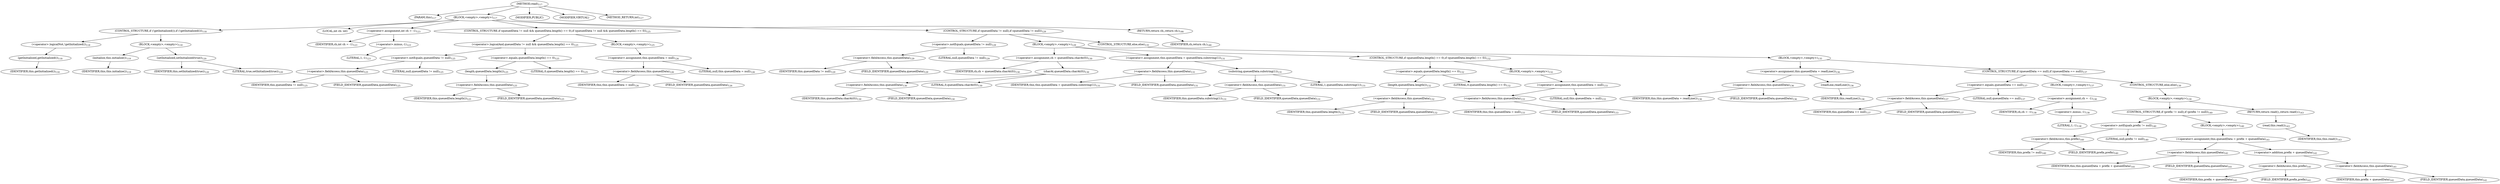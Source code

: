 digraph "read" {  
"69" [label = <(METHOD,read)<SUB>117</SUB>> ]
"8" [label = <(PARAM,this)<SUB>117</SUB>> ]
"70" [label = <(BLOCK,&lt;empty&gt;,&lt;empty&gt;)<SUB>117</SUB>> ]
"71" [label = <(CONTROL_STRUCTURE,if (!getInitialized()),if (!getInitialized()))<SUB>118</SUB>> ]
"72" [label = <(&lt;operator&gt;.logicalNot,!getInitialized())<SUB>118</SUB>> ]
"73" [label = <(getInitialized,getInitialized())<SUB>118</SUB>> ]
"7" [label = <(IDENTIFIER,this,getInitialized())<SUB>118</SUB>> ]
"74" [label = <(BLOCK,&lt;empty&gt;,&lt;empty&gt;)<SUB>118</SUB>> ]
"75" [label = <(initialize,this.initialize())<SUB>119</SUB>> ]
"9" [label = <(IDENTIFIER,this,this.initialize())<SUB>119</SUB>> ]
"76" [label = <(setInitialized,setInitialized(true))<SUB>120</SUB>> ]
"10" [label = <(IDENTIFIER,this,setInitialized(true))<SUB>120</SUB>> ]
"77" [label = <(LITERAL,true,setInitialized(true))<SUB>120</SUB>> ]
"78" [label = <(LOCAL,int ch: int)> ]
"79" [label = <(&lt;operator&gt;.assignment,int ch = -1)<SUB>123</SUB>> ]
"80" [label = <(IDENTIFIER,ch,int ch = -1)<SUB>123</SUB>> ]
"81" [label = <(&lt;operator&gt;.minus,-1)<SUB>123</SUB>> ]
"82" [label = <(LITERAL,1,-1)<SUB>123</SUB>> ]
"83" [label = <(CONTROL_STRUCTURE,if (queuedData != null &amp;&amp; queuedData.length() == 0),if (queuedData != null &amp;&amp; queuedData.length() == 0))<SUB>125</SUB>> ]
"84" [label = <(&lt;operator&gt;.logicalAnd,queuedData != null &amp;&amp; queuedData.length() == 0)<SUB>125</SUB>> ]
"85" [label = <(&lt;operator&gt;.notEquals,queuedData != null)<SUB>125</SUB>> ]
"86" [label = <(&lt;operator&gt;.fieldAccess,this.queuedData)<SUB>125</SUB>> ]
"87" [label = <(IDENTIFIER,this,queuedData != null)<SUB>125</SUB>> ]
"88" [label = <(FIELD_IDENTIFIER,queuedData,queuedData)<SUB>125</SUB>> ]
"89" [label = <(LITERAL,null,queuedData != null)<SUB>125</SUB>> ]
"90" [label = <(&lt;operator&gt;.equals,queuedData.length() == 0)<SUB>125</SUB>> ]
"91" [label = <(length,queuedData.length())<SUB>125</SUB>> ]
"92" [label = <(&lt;operator&gt;.fieldAccess,this.queuedData)<SUB>125</SUB>> ]
"93" [label = <(IDENTIFIER,this,queuedData.length())<SUB>125</SUB>> ]
"94" [label = <(FIELD_IDENTIFIER,queuedData,queuedData)<SUB>125</SUB>> ]
"95" [label = <(LITERAL,0,queuedData.length() == 0)<SUB>125</SUB>> ]
"96" [label = <(BLOCK,&lt;empty&gt;,&lt;empty&gt;)<SUB>125</SUB>> ]
"97" [label = <(&lt;operator&gt;.assignment,this.queuedData = null)<SUB>126</SUB>> ]
"98" [label = <(&lt;operator&gt;.fieldAccess,this.queuedData)<SUB>126</SUB>> ]
"99" [label = <(IDENTIFIER,this,this.queuedData = null)<SUB>126</SUB>> ]
"100" [label = <(FIELD_IDENTIFIER,queuedData,queuedData)<SUB>126</SUB>> ]
"101" [label = <(LITERAL,null,this.queuedData = null)<SUB>126</SUB>> ]
"102" [label = <(CONTROL_STRUCTURE,if (queuedData != null),if (queuedData != null))<SUB>129</SUB>> ]
"103" [label = <(&lt;operator&gt;.notEquals,queuedData != null)<SUB>129</SUB>> ]
"104" [label = <(&lt;operator&gt;.fieldAccess,this.queuedData)<SUB>129</SUB>> ]
"105" [label = <(IDENTIFIER,this,queuedData != null)<SUB>129</SUB>> ]
"106" [label = <(FIELD_IDENTIFIER,queuedData,queuedData)<SUB>129</SUB>> ]
"107" [label = <(LITERAL,null,queuedData != null)<SUB>129</SUB>> ]
"108" [label = <(BLOCK,&lt;empty&gt;,&lt;empty&gt;)<SUB>129</SUB>> ]
"109" [label = <(&lt;operator&gt;.assignment,ch = queuedData.charAt(0))<SUB>130</SUB>> ]
"110" [label = <(IDENTIFIER,ch,ch = queuedData.charAt(0))<SUB>130</SUB>> ]
"111" [label = <(charAt,queuedData.charAt(0))<SUB>130</SUB>> ]
"112" [label = <(&lt;operator&gt;.fieldAccess,this.queuedData)<SUB>130</SUB>> ]
"113" [label = <(IDENTIFIER,this,queuedData.charAt(0))<SUB>130</SUB>> ]
"114" [label = <(FIELD_IDENTIFIER,queuedData,queuedData)<SUB>130</SUB>> ]
"115" [label = <(LITERAL,0,queuedData.charAt(0))<SUB>130</SUB>> ]
"116" [label = <(&lt;operator&gt;.assignment,this.queuedData = queuedData.substring(1))<SUB>131</SUB>> ]
"117" [label = <(&lt;operator&gt;.fieldAccess,this.queuedData)<SUB>131</SUB>> ]
"118" [label = <(IDENTIFIER,this,this.queuedData = queuedData.substring(1))<SUB>131</SUB>> ]
"119" [label = <(FIELD_IDENTIFIER,queuedData,queuedData)<SUB>131</SUB>> ]
"120" [label = <(substring,queuedData.substring(1))<SUB>131</SUB>> ]
"121" [label = <(&lt;operator&gt;.fieldAccess,this.queuedData)<SUB>131</SUB>> ]
"122" [label = <(IDENTIFIER,this,queuedData.substring(1))<SUB>131</SUB>> ]
"123" [label = <(FIELD_IDENTIFIER,queuedData,queuedData)<SUB>131</SUB>> ]
"124" [label = <(LITERAL,1,queuedData.substring(1))<SUB>131</SUB>> ]
"125" [label = <(CONTROL_STRUCTURE,if (queuedData.length() == 0),if (queuedData.length() == 0))<SUB>132</SUB>> ]
"126" [label = <(&lt;operator&gt;.equals,queuedData.length() == 0)<SUB>132</SUB>> ]
"127" [label = <(length,queuedData.length())<SUB>132</SUB>> ]
"128" [label = <(&lt;operator&gt;.fieldAccess,this.queuedData)<SUB>132</SUB>> ]
"129" [label = <(IDENTIFIER,this,queuedData.length())<SUB>132</SUB>> ]
"130" [label = <(FIELD_IDENTIFIER,queuedData,queuedData)<SUB>132</SUB>> ]
"131" [label = <(LITERAL,0,queuedData.length() == 0)<SUB>132</SUB>> ]
"132" [label = <(BLOCK,&lt;empty&gt;,&lt;empty&gt;)<SUB>132</SUB>> ]
"133" [label = <(&lt;operator&gt;.assignment,this.queuedData = null)<SUB>133</SUB>> ]
"134" [label = <(&lt;operator&gt;.fieldAccess,this.queuedData)<SUB>133</SUB>> ]
"135" [label = <(IDENTIFIER,this,this.queuedData = null)<SUB>133</SUB>> ]
"136" [label = <(FIELD_IDENTIFIER,queuedData,queuedData)<SUB>133</SUB>> ]
"137" [label = <(LITERAL,null,this.queuedData = null)<SUB>133</SUB>> ]
"138" [label = <(CONTROL_STRUCTURE,else,else)<SUB>135</SUB>> ]
"139" [label = <(BLOCK,&lt;empty&gt;,&lt;empty&gt;)<SUB>135</SUB>> ]
"140" [label = <(&lt;operator&gt;.assignment,this.queuedData = readLine())<SUB>136</SUB>> ]
"141" [label = <(&lt;operator&gt;.fieldAccess,this.queuedData)<SUB>136</SUB>> ]
"142" [label = <(IDENTIFIER,this,this.queuedData = readLine())<SUB>136</SUB>> ]
"143" [label = <(FIELD_IDENTIFIER,queuedData,queuedData)<SUB>136</SUB>> ]
"144" [label = <(readLine,readLine())<SUB>136</SUB>> ]
"11" [label = <(IDENTIFIER,this,readLine())<SUB>136</SUB>> ]
"145" [label = <(CONTROL_STRUCTURE,if (queuedData == null),if (queuedData == null))<SUB>137</SUB>> ]
"146" [label = <(&lt;operator&gt;.equals,queuedData == null)<SUB>137</SUB>> ]
"147" [label = <(&lt;operator&gt;.fieldAccess,this.queuedData)<SUB>137</SUB>> ]
"148" [label = <(IDENTIFIER,this,queuedData == null)<SUB>137</SUB>> ]
"149" [label = <(FIELD_IDENTIFIER,queuedData,queuedData)<SUB>137</SUB>> ]
"150" [label = <(LITERAL,null,queuedData == null)<SUB>137</SUB>> ]
"151" [label = <(BLOCK,&lt;empty&gt;,&lt;empty&gt;)<SUB>137</SUB>> ]
"152" [label = <(&lt;operator&gt;.assignment,ch = -1)<SUB>138</SUB>> ]
"153" [label = <(IDENTIFIER,ch,ch = -1)<SUB>138</SUB>> ]
"154" [label = <(&lt;operator&gt;.minus,-1)<SUB>138</SUB>> ]
"155" [label = <(LITERAL,1,-1)<SUB>138</SUB>> ]
"156" [label = <(CONTROL_STRUCTURE,else,else)<SUB>139</SUB>> ]
"157" [label = <(BLOCK,&lt;empty&gt;,&lt;empty&gt;)<SUB>139</SUB>> ]
"158" [label = <(CONTROL_STRUCTURE,if (prefix != null),if (prefix != null))<SUB>140</SUB>> ]
"159" [label = <(&lt;operator&gt;.notEquals,prefix != null)<SUB>140</SUB>> ]
"160" [label = <(&lt;operator&gt;.fieldAccess,this.prefix)<SUB>140</SUB>> ]
"161" [label = <(IDENTIFIER,this,prefix != null)<SUB>140</SUB>> ]
"162" [label = <(FIELD_IDENTIFIER,prefix,prefix)<SUB>140</SUB>> ]
"163" [label = <(LITERAL,null,prefix != null)<SUB>140</SUB>> ]
"164" [label = <(BLOCK,&lt;empty&gt;,&lt;empty&gt;)<SUB>140</SUB>> ]
"165" [label = <(&lt;operator&gt;.assignment,this.queuedData = prefix + queuedData)<SUB>141</SUB>> ]
"166" [label = <(&lt;operator&gt;.fieldAccess,this.queuedData)<SUB>141</SUB>> ]
"167" [label = <(IDENTIFIER,this,this.queuedData = prefix + queuedData)<SUB>141</SUB>> ]
"168" [label = <(FIELD_IDENTIFIER,queuedData,queuedData)<SUB>141</SUB>> ]
"169" [label = <(&lt;operator&gt;.addition,prefix + queuedData)<SUB>141</SUB>> ]
"170" [label = <(&lt;operator&gt;.fieldAccess,this.prefix)<SUB>141</SUB>> ]
"171" [label = <(IDENTIFIER,this,prefix + queuedData)<SUB>141</SUB>> ]
"172" [label = <(FIELD_IDENTIFIER,prefix,prefix)<SUB>141</SUB>> ]
"173" [label = <(&lt;operator&gt;.fieldAccess,this.queuedData)<SUB>141</SUB>> ]
"174" [label = <(IDENTIFIER,this,prefix + queuedData)<SUB>141</SUB>> ]
"175" [label = <(FIELD_IDENTIFIER,queuedData,queuedData)<SUB>141</SUB>> ]
"176" [label = <(RETURN,return read();,return read();)<SUB>143</SUB>> ]
"177" [label = <(read,this.read())<SUB>143</SUB>> ]
"12" [label = <(IDENTIFIER,this,this.read())<SUB>143</SUB>> ]
"178" [label = <(RETURN,return ch;,return ch;)<SUB>146</SUB>> ]
"179" [label = <(IDENTIFIER,ch,return ch;)<SUB>146</SUB>> ]
"180" [label = <(MODIFIER,PUBLIC)> ]
"181" [label = <(MODIFIER,VIRTUAL)> ]
"182" [label = <(METHOD_RETURN,int)<SUB>117</SUB>> ]
  "69" -> "8" 
  "69" -> "70" 
  "69" -> "180" 
  "69" -> "181" 
  "69" -> "182" 
  "70" -> "71" 
  "70" -> "78" 
  "70" -> "79" 
  "70" -> "83" 
  "70" -> "102" 
  "70" -> "178" 
  "71" -> "72" 
  "71" -> "74" 
  "72" -> "73" 
  "73" -> "7" 
  "74" -> "75" 
  "74" -> "76" 
  "75" -> "9" 
  "76" -> "10" 
  "76" -> "77" 
  "79" -> "80" 
  "79" -> "81" 
  "81" -> "82" 
  "83" -> "84" 
  "83" -> "96" 
  "84" -> "85" 
  "84" -> "90" 
  "85" -> "86" 
  "85" -> "89" 
  "86" -> "87" 
  "86" -> "88" 
  "90" -> "91" 
  "90" -> "95" 
  "91" -> "92" 
  "92" -> "93" 
  "92" -> "94" 
  "96" -> "97" 
  "97" -> "98" 
  "97" -> "101" 
  "98" -> "99" 
  "98" -> "100" 
  "102" -> "103" 
  "102" -> "108" 
  "102" -> "138" 
  "103" -> "104" 
  "103" -> "107" 
  "104" -> "105" 
  "104" -> "106" 
  "108" -> "109" 
  "108" -> "116" 
  "108" -> "125" 
  "109" -> "110" 
  "109" -> "111" 
  "111" -> "112" 
  "111" -> "115" 
  "112" -> "113" 
  "112" -> "114" 
  "116" -> "117" 
  "116" -> "120" 
  "117" -> "118" 
  "117" -> "119" 
  "120" -> "121" 
  "120" -> "124" 
  "121" -> "122" 
  "121" -> "123" 
  "125" -> "126" 
  "125" -> "132" 
  "126" -> "127" 
  "126" -> "131" 
  "127" -> "128" 
  "128" -> "129" 
  "128" -> "130" 
  "132" -> "133" 
  "133" -> "134" 
  "133" -> "137" 
  "134" -> "135" 
  "134" -> "136" 
  "138" -> "139" 
  "139" -> "140" 
  "139" -> "145" 
  "140" -> "141" 
  "140" -> "144" 
  "141" -> "142" 
  "141" -> "143" 
  "144" -> "11" 
  "145" -> "146" 
  "145" -> "151" 
  "145" -> "156" 
  "146" -> "147" 
  "146" -> "150" 
  "147" -> "148" 
  "147" -> "149" 
  "151" -> "152" 
  "152" -> "153" 
  "152" -> "154" 
  "154" -> "155" 
  "156" -> "157" 
  "157" -> "158" 
  "157" -> "176" 
  "158" -> "159" 
  "158" -> "164" 
  "159" -> "160" 
  "159" -> "163" 
  "160" -> "161" 
  "160" -> "162" 
  "164" -> "165" 
  "165" -> "166" 
  "165" -> "169" 
  "166" -> "167" 
  "166" -> "168" 
  "169" -> "170" 
  "169" -> "173" 
  "170" -> "171" 
  "170" -> "172" 
  "173" -> "174" 
  "173" -> "175" 
  "176" -> "177" 
  "177" -> "12" 
  "178" -> "179" 
}
